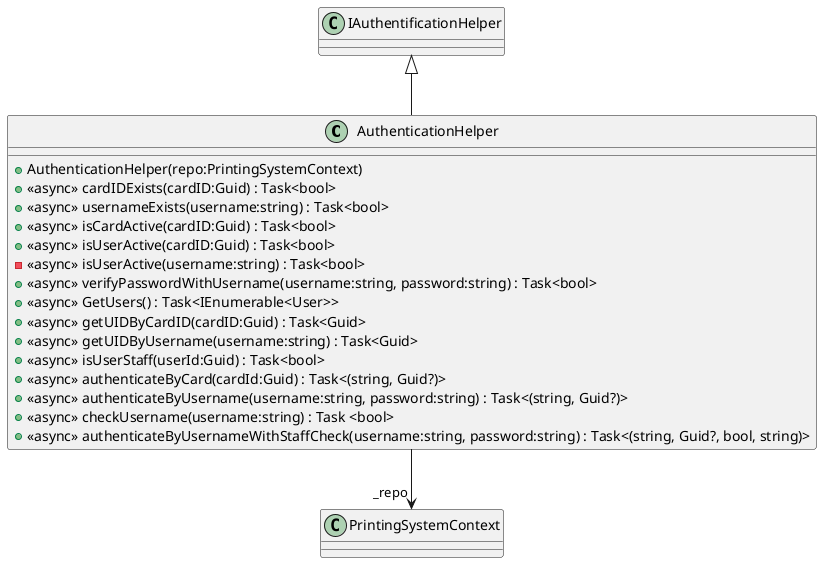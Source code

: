 @startuml
class AuthenticationHelper {
    + AuthenticationHelper(repo:PrintingSystemContext)
    + <<async>> cardIDExists(cardID:Guid) : Task<bool>
    + <<async>> usernameExists(username:string) : Task<bool>
    + <<async>> isCardActive(cardID:Guid) : Task<bool>
    + <<async>> isUserActive(cardID:Guid) : Task<bool>
    - <<async>> isUserActive(username:string) : Task<bool>
    + <<async>> verifyPasswordWithUsername(username:string, password:string) : Task<bool>
    + <<async>> GetUsers() : Task<IEnumerable<User>>
    + <<async>> getUIDByCardID(cardID:Guid) : Task<Guid>
    + <<async>> getUIDByUsername(username:string) : Task<Guid>
    + <<async>> isUserStaff(userId:Guid) : Task<bool>
    + <<async>> authenticateByCard(cardId:Guid) : Task<(string, Guid?)>
    + <<async>> authenticateByUsername(username:string, password:string) : Task<(string, Guid?)>
    + <<async>> checkUsername(username:string) : Task <bool>
    + <<async>> authenticateByUsernameWithStaffCheck(username:string, password:string) : Task<(string, Guid?, bool, string)>
}
IAuthentificationHelper <|-- AuthenticationHelper
AuthenticationHelper --> "_repo" PrintingSystemContext
@enduml
